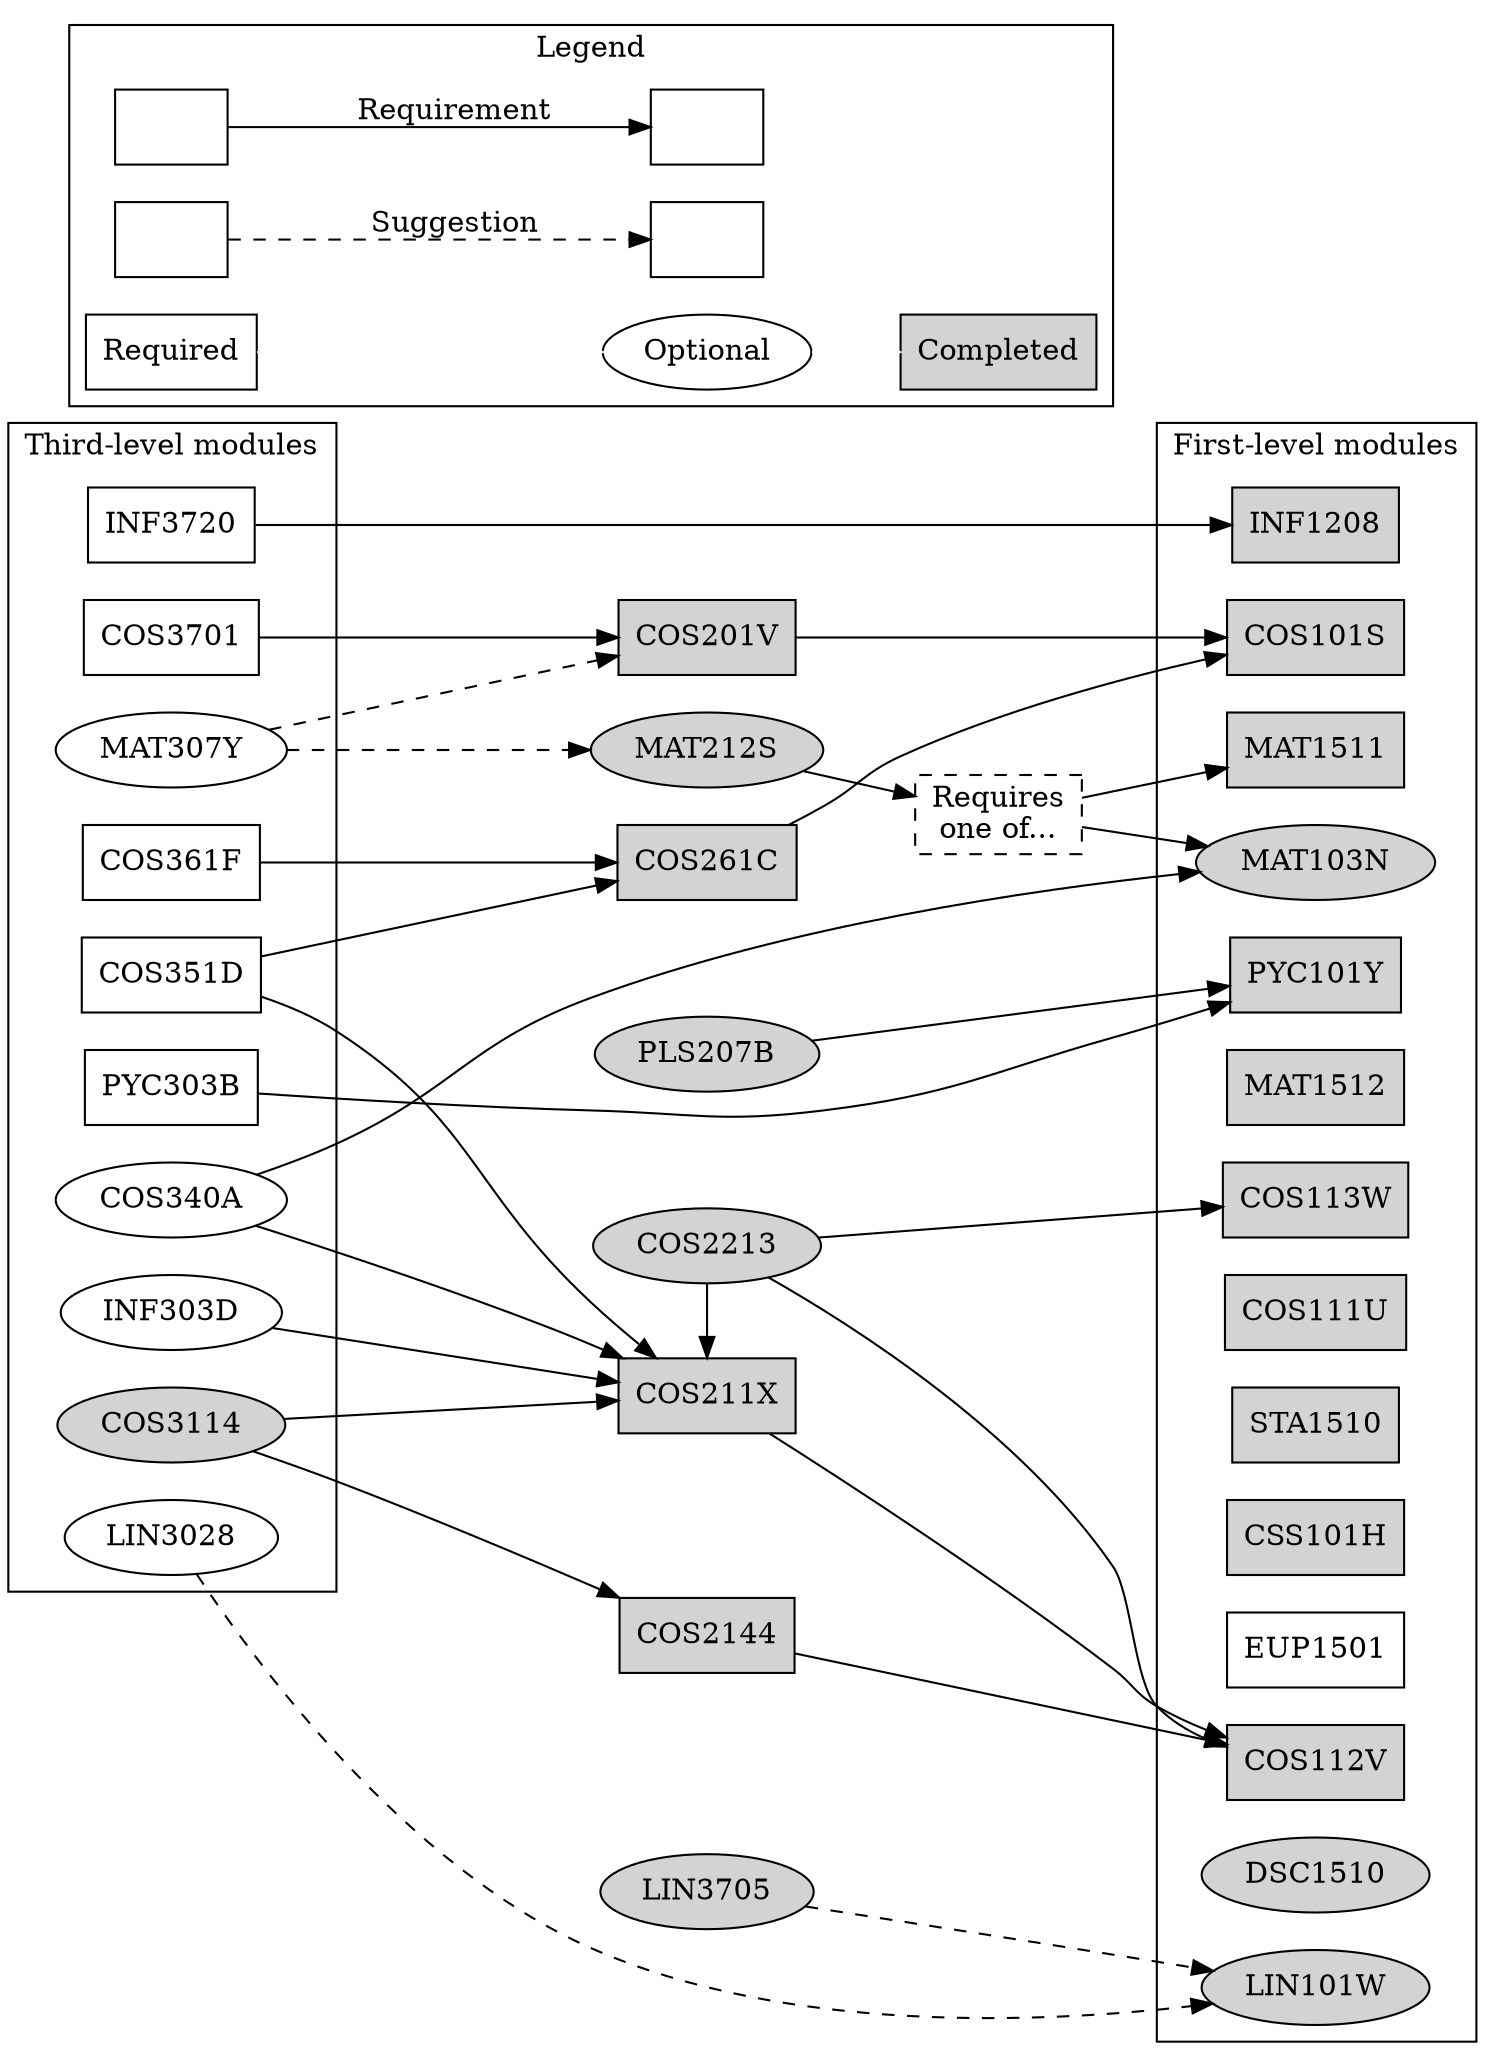 digraph ComputationalIntelligence {
    node [shape=box];
    rankdir=LR;

    subgraph cluster3 {
        label = "Third-level modules";

        {rank=same;
        COS3701 INF3720 COS351D COS361F PYC303B}

        {rank=same; node [shape=ellipse];
        COS3114 [style=filled]
        MAT307Y COS340A
        INF303D
        LIN3028}
    }

    {rank=same; node [style=filled];
    COS201V COS211X COS261C COS2144}

    {rank=same; node [style=filled]; node [shape=ellipse];
    PLS207B MAT212S COS2213 LIN3705}

    MAT103OR151 [label="Requires\none of...", style=dashed];

    subgraph cluster1 {
        label = "First-level modules";

        {rank=same;
        {node [style=filled];
              COS101S COS112V COS113W INF1208 MAT1511 MAT1512
              PYC101Y COS111U STA1510 CSS101H}
        EUP1501}

        {rank=same; node [shape=ellipse];
            {node [style=filled];
                MAT103N DSC1510 LIN101W}}
    }


    subgraph cluster0 {
        rankdir=LR;
        label = "Legend";

        Module1 [label=""];
        Module2 [label=""];
        Module3 [label=""];
        Module4 [label=""];
        Module2 -> Module1 [label="Requirement"]
        Module4 -> Module3 [label="Suggestion", style=dashed]

        Required;
        Completed [style=filled];
        Optional [shape=ellipse];
        Required -> Optional [color=white];
        Optional -> Completed [color=white];
    }


    COS3701 -> {COS201V}
    INF3720 -> {INF1208}
    COS351D -> {COS211X COS261C}
    COS361F -> {COS261C}
    PYC303B -> {PYC101Y}

    COS3114 -> {COS211X COS2144}
    MAT307Y -> {MAT212S COS201V} [style=dashed]
    INF303D -> {COS211X}
    LIN3028 -> {LIN101W} [style=dashed]
    COS340A -> {COS211X MAT103N}


    COS201V -> {COS101S}
    COS211X -> {COS112V}
    COS261C -> {COS101S}
    COS2144 -> {COS112V}

    {rank=same; COS2213 COS211X}
    COS2213 -> {COS112V COS113W}
    COS2213 -> {COS211X}
    MAT212S -> {MAT103OR151}
    MAT103OR151 -> {MAT103N MAT1511}
    LIN3705 -> {LIN101W} [style=dashed]
    PLS207B -> {PYC101Y}
}
